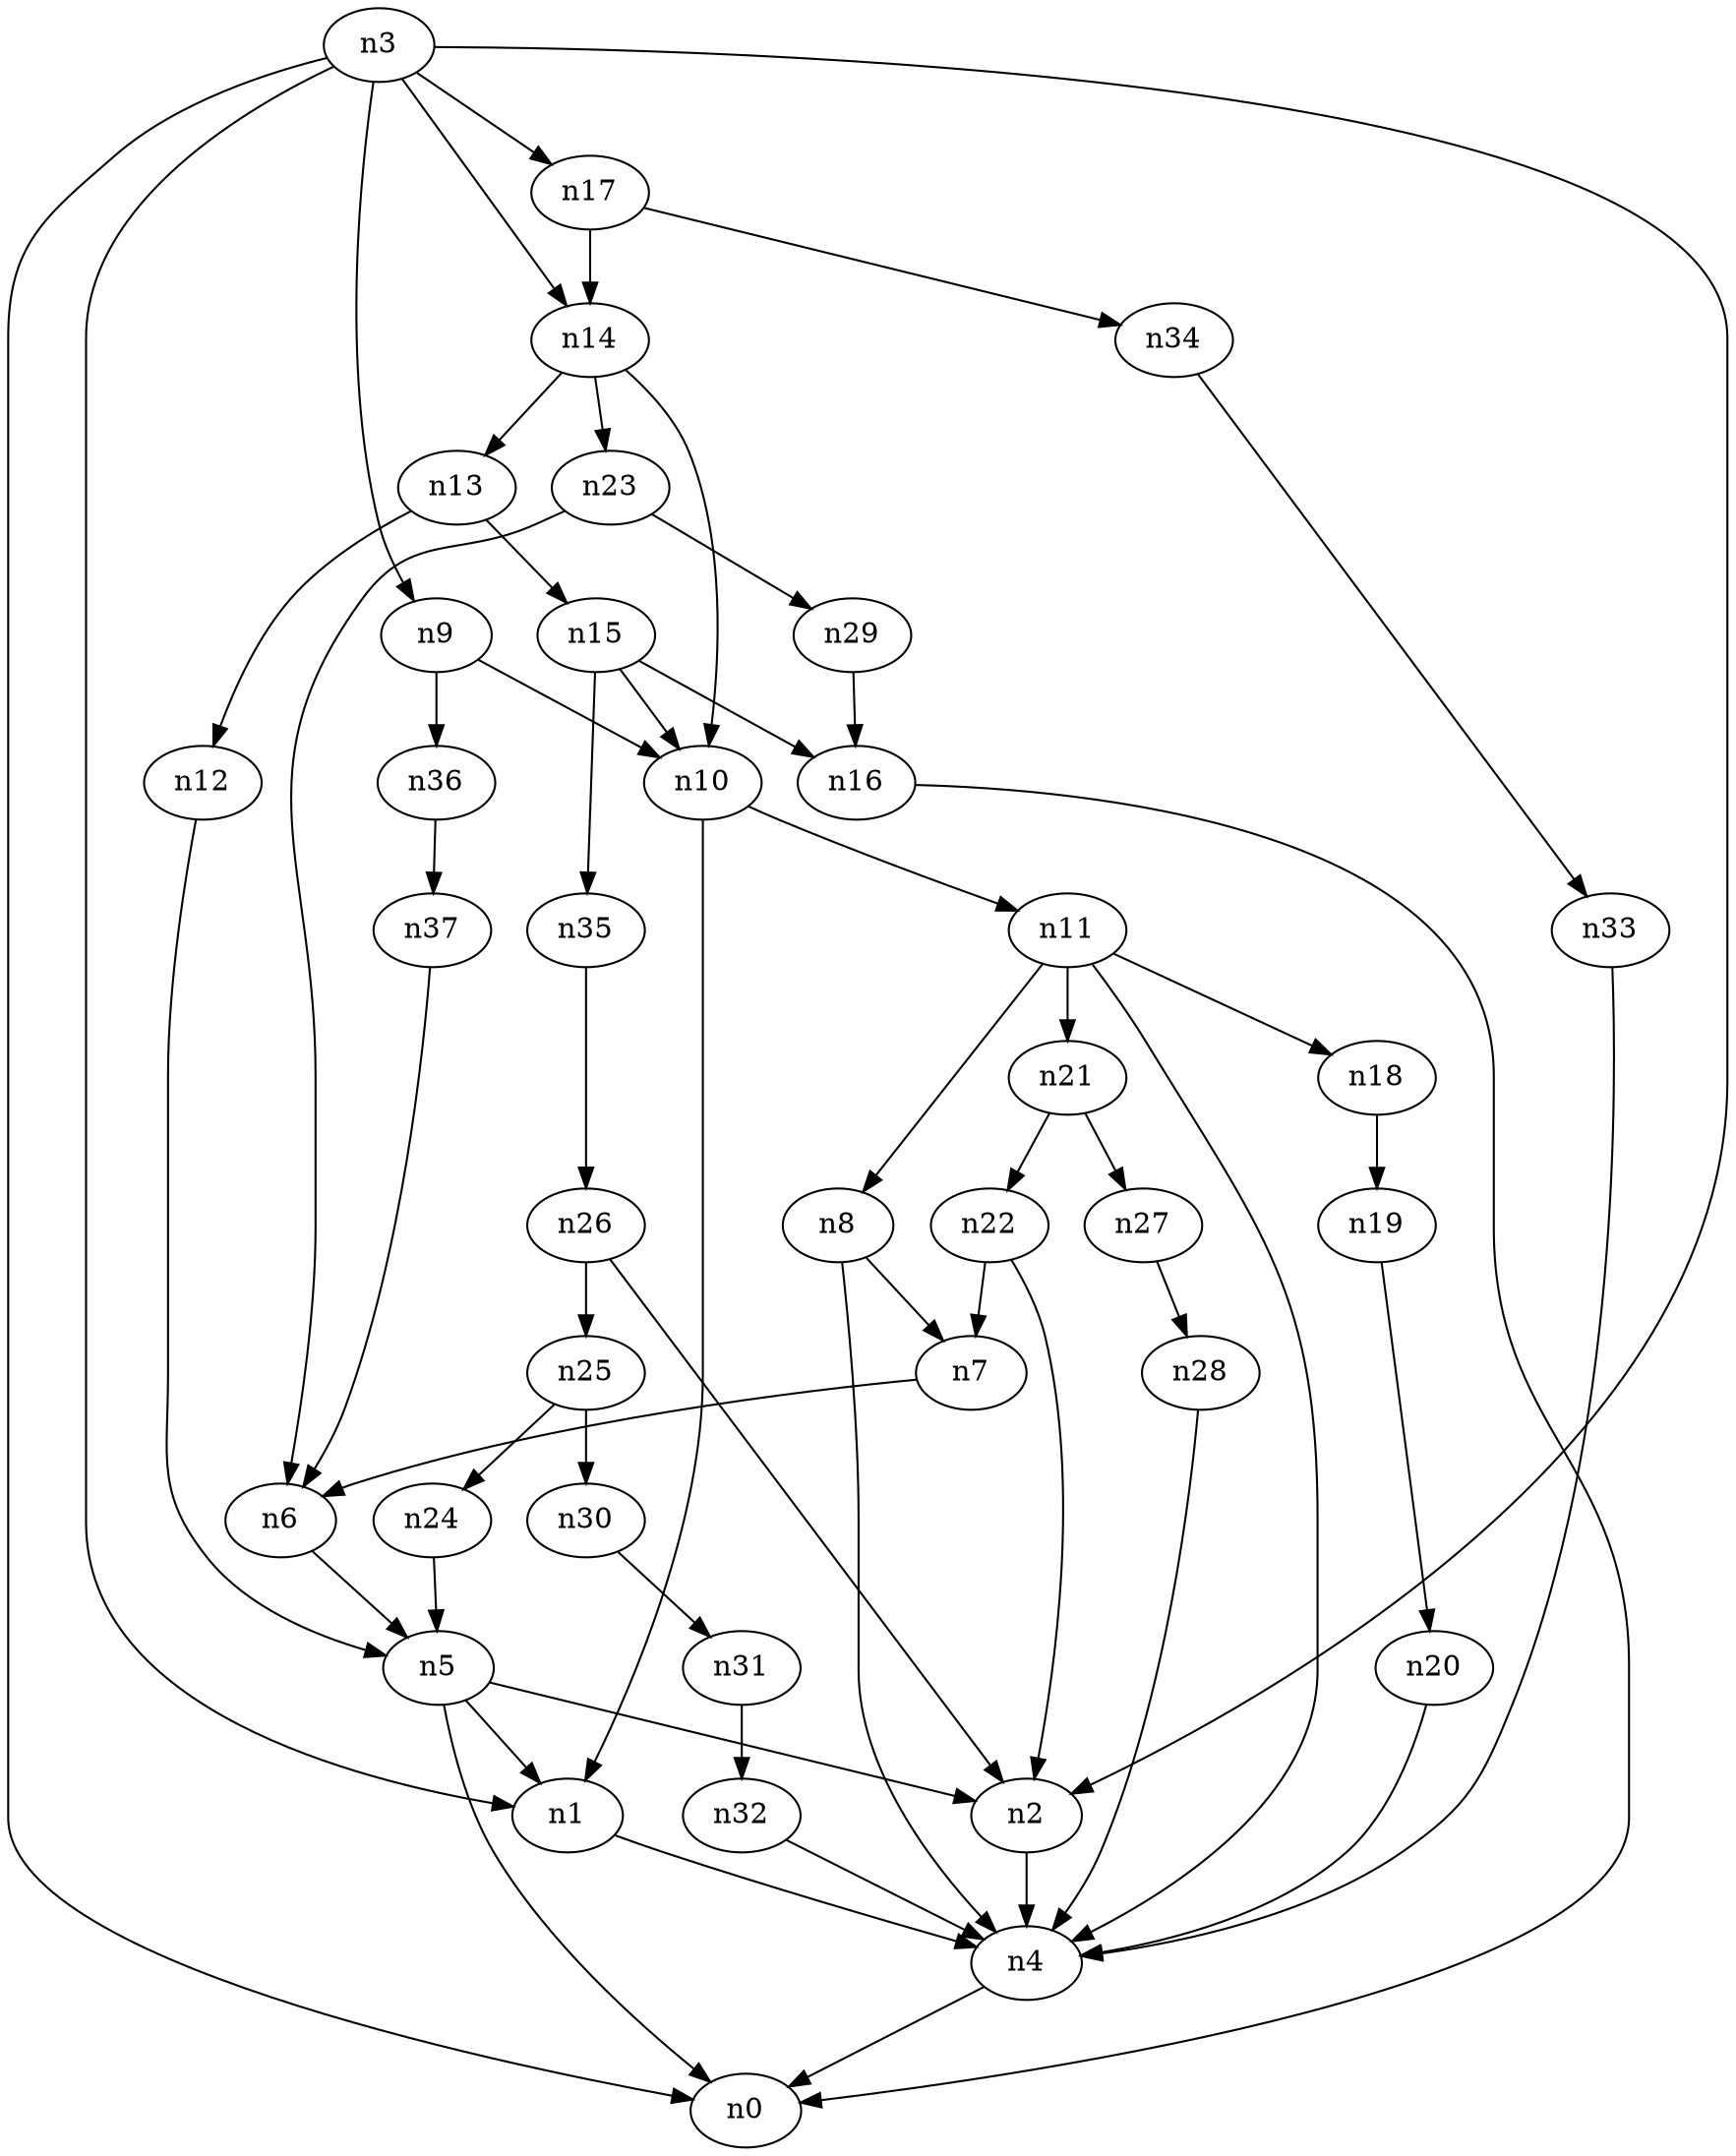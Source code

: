 digraph G {
	n1 -> n4	 [_graphml_id=e4];
	n2 -> n4	 [_graphml_id=e7];
	n3 -> n0	 [_graphml_id=e0];
	n3 -> n1	 [_graphml_id=e3];
	n3 -> n2	 [_graphml_id=e6];
	n3 -> n9	 [_graphml_id=e13];
	n3 -> n14	 [_graphml_id=e57];
	n3 -> n17	 [_graphml_id=e27];
	n4 -> n0	 [_graphml_id=e1];
	n5 -> n0	 [_graphml_id=e2];
	n5 -> n1	 [_graphml_id=e5];
	n5 -> n2	 [_graphml_id=e8];
	n6 -> n5	 [_graphml_id=e9];
	n7 -> n6	 [_graphml_id=e10];
	n8 -> n4	 [_graphml_id=e12];
	n8 -> n7	 [_graphml_id=e11];
	n9 -> n10	 [_graphml_id=e14];
	n9 -> n36	 [_graphml_id=e58];
	n10 -> n1	 [_graphml_id=e15];
	n10 -> n11	 [_graphml_id=e18];
	n11 -> n4	 [_graphml_id=e16];
	n11 -> n8	 [_graphml_id=e17];
	n11 -> n18	 [_graphml_id=e29];
	n11 -> n21	 [_graphml_id=e33];
	n12 -> n5	 [_graphml_id=e19];
	n13 -> n12	 [_graphml_id=e20];
	n13 -> n15	 [_graphml_id=e23];
	n14 -> n10	 [_graphml_id=e22];
	n14 -> n13	 [_graphml_id=e21];
	n14 -> n23	 [_graphml_id=e37];
	n15 -> n10	 [_graphml_id=e28];
	n15 -> n16	 [_graphml_id=e24];
	n15 -> n35	 [_graphml_id=e55];
	n16 -> n0	 [_graphml_id=e25];
	n17 -> n14	 [_graphml_id=e26];
	n17 -> n34	 [_graphml_id=e54];
	n18 -> n19	 [_graphml_id=e30];
	n19 -> n20	 [_graphml_id=e31];
	n20 -> n4	 [_graphml_id=e32];
	n21 -> n22	 [_graphml_id=e34];
	n21 -> n27	 [_graphml_id=e43];
	n22 -> n2	 [_graphml_id=e35];
	n22 -> n7	 [_graphml_id=e38];
	n23 -> n6	 [_graphml_id=e36];
	n23 -> n29	 [_graphml_id=e47];
	n24 -> n5	 [_graphml_id=e39];
	n25 -> n24	 [_graphml_id=e40];
	n25 -> n30	 [_graphml_id=e48];
	n26 -> n2	 [_graphml_id=e42];
	n26 -> n25	 [_graphml_id=e41];
	n27 -> n28	 [_graphml_id=e44];
	n28 -> n4	 [_graphml_id=e45];
	n29 -> n16	 [_graphml_id=e46];
	n30 -> n31	 [_graphml_id=e49];
	n31 -> n32	 [_graphml_id=e50];
	n32 -> n4	 [_graphml_id=e51];
	n33 -> n4	 [_graphml_id=e52];
	n34 -> n33	 [_graphml_id=e53];
	n35 -> n26	 [_graphml_id=e56];
	n36 -> n37	 [_graphml_id=e59];
	n37 -> n6	 [_graphml_id=e60];
}
